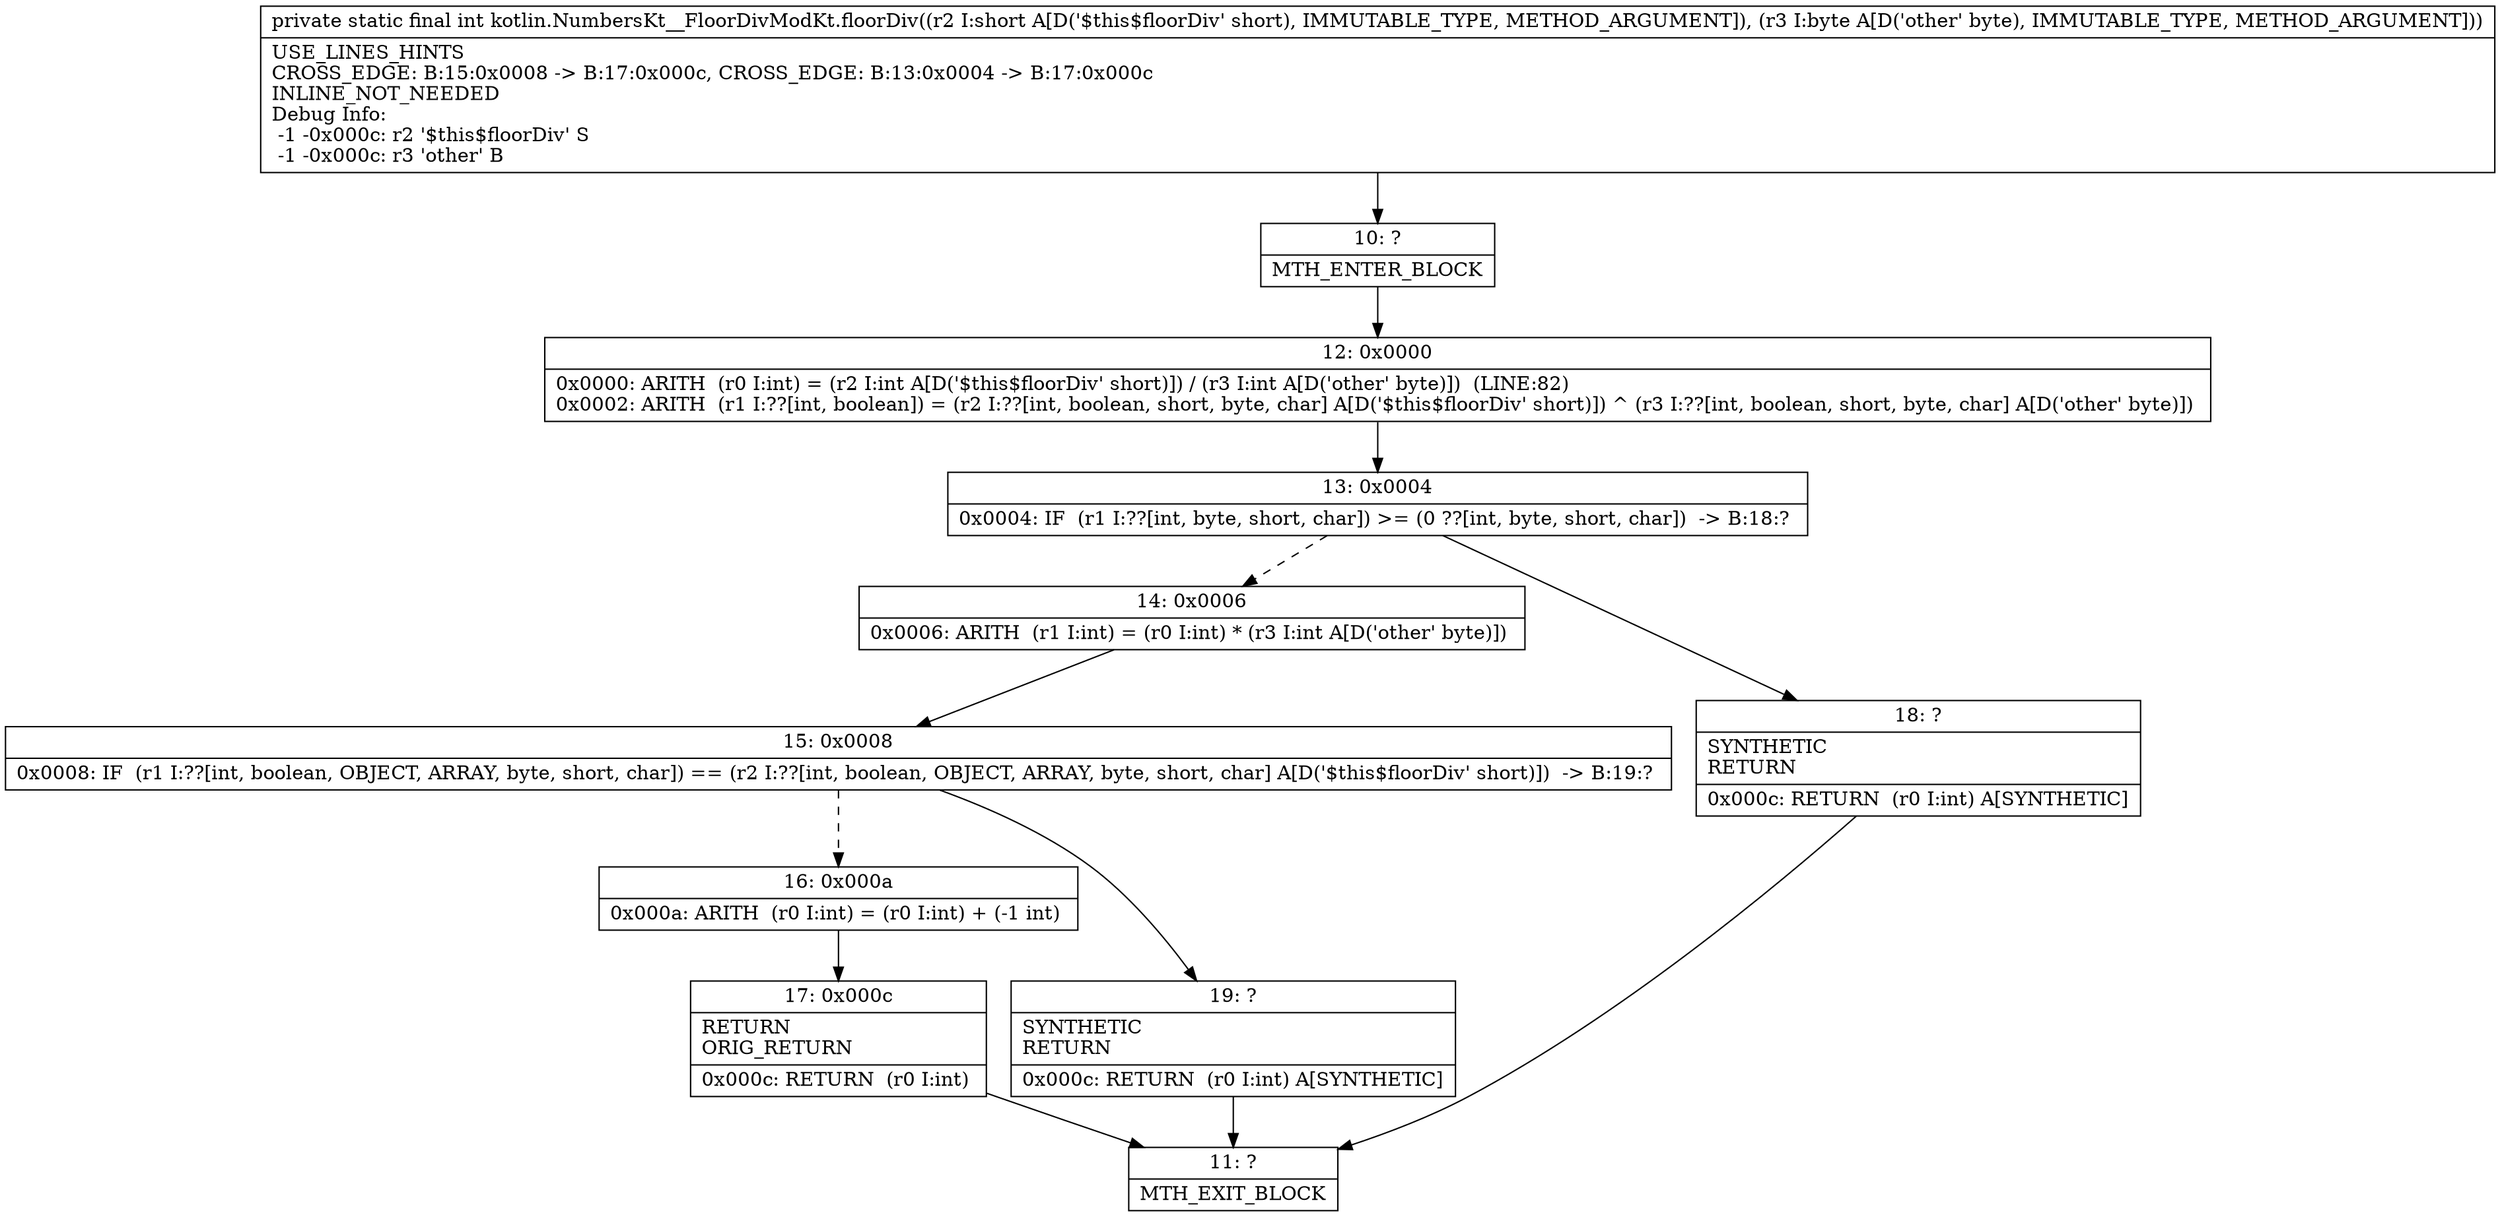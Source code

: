 digraph "CFG forkotlin.NumbersKt__FloorDivModKt.floorDiv(SB)I" {
Node_10 [shape=record,label="{10\:\ ?|MTH_ENTER_BLOCK\l}"];
Node_12 [shape=record,label="{12\:\ 0x0000|0x0000: ARITH  (r0 I:int) = (r2 I:int A[D('$this$floorDiv' short)]) \/ (r3 I:int A[D('other' byte)])  (LINE:82)\l0x0002: ARITH  (r1 I:??[int, boolean]) = (r2 I:??[int, boolean, short, byte, char] A[D('$this$floorDiv' short)]) ^ (r3 I:??[int, boolean, short, byte, char] A[D('other' byte)]) \l}"];
Node_13 [shape=record,label="{13\:\ 0x0004|0x0004: IF  (r1 I:??[int, byte, short, char]) \>= (0 ??[int, byte, short, char])  \-\> B:18:? \l}"];
Node_14 [shape=record,label="{14\:\ 0x0006|0x0006: ARITH  (r1 I:int) = (r0 I:int) * (r3 I:int A[D('other' byte)]) \l}"];
Node_15 [shape=record,label="{15\:\ 0x0008|0x0008: IF  (r1 I:??[int, boolean, OBJECT, ARRAY, byte, short, char]) == (r2 I:??[int, boolean, OBJECT, ARRAY, byte, short, char] A[D('$this$floorDiv' short)])  \-\> B:19:? \l}"];
Node_16 [shape=record,label="{16\:\ 0x000a|0x000a: ARITH  (r0 I:int) = (r0 I:int) + (\-1 int) \l}"];
Node_17 [shape=record,label="{17\:\ 0x000c|RETURN\lORIG_RETURN\l|0x000c: RETURN  (r0 I:int) \l}"];
Node_11 [shape=record,label="{11\:\ ?|MTH_EXIT_BLOCK\l}"];
Node_19 [shape=record,label="{19\:\ ?|SYNTHETIC\lRETURN\l|0x000c: RETURN  (r0 I:int) A[SYNTHETIC]\l}"];
Node_18 [shape=record,label="{18\:\ ?|SYNTHETIC\lRETURN\l|0x000c: RETURN  (r0 I:int) A[SYNTHETIC]\l}"];
MethodNode[shape=record,label="{private static final int kotlin.NumbersKt__FloorDivModKt.floorDiv((r2 I:short A[D('$this$floorDiv' short), IMMUTABLE_TYPE, METHOD_ARGUMENT]), (r3 I:byte A[D('other' byte), IMMUTABLE_TYPE, METHOD_ARGUMENT]))  | USE_LINES_HINTS\lCROSS_EDGE: B:15:0x0008 \-\> B:17:0x000c, CROSS_EDGE: B:13:0x0004 \-\> B:17:0x000c\lINLINE_NOT_NEEDED\lDebug Info:\l  \-1 \-0x000c: r2 '$this$floorDiv' S\l  \-1 \-0x000c: r3 'other' B\l}"];
MethodNode -> Node_10;Node_10 -> Node_12;
Node_12 -> Node_13;
Node_13 -> Node_14[style=dashed];
Node_13 -> Node_18;
Node_14 -> Node_15;
Node_15 -> Node_16[style=dashed];
Node_15 -> Node_19;
Node_16 -> Node_17;
Node_17 -> Node_11;
Node_19 -> Node_11;
Node_18 -> Node_11;
}


